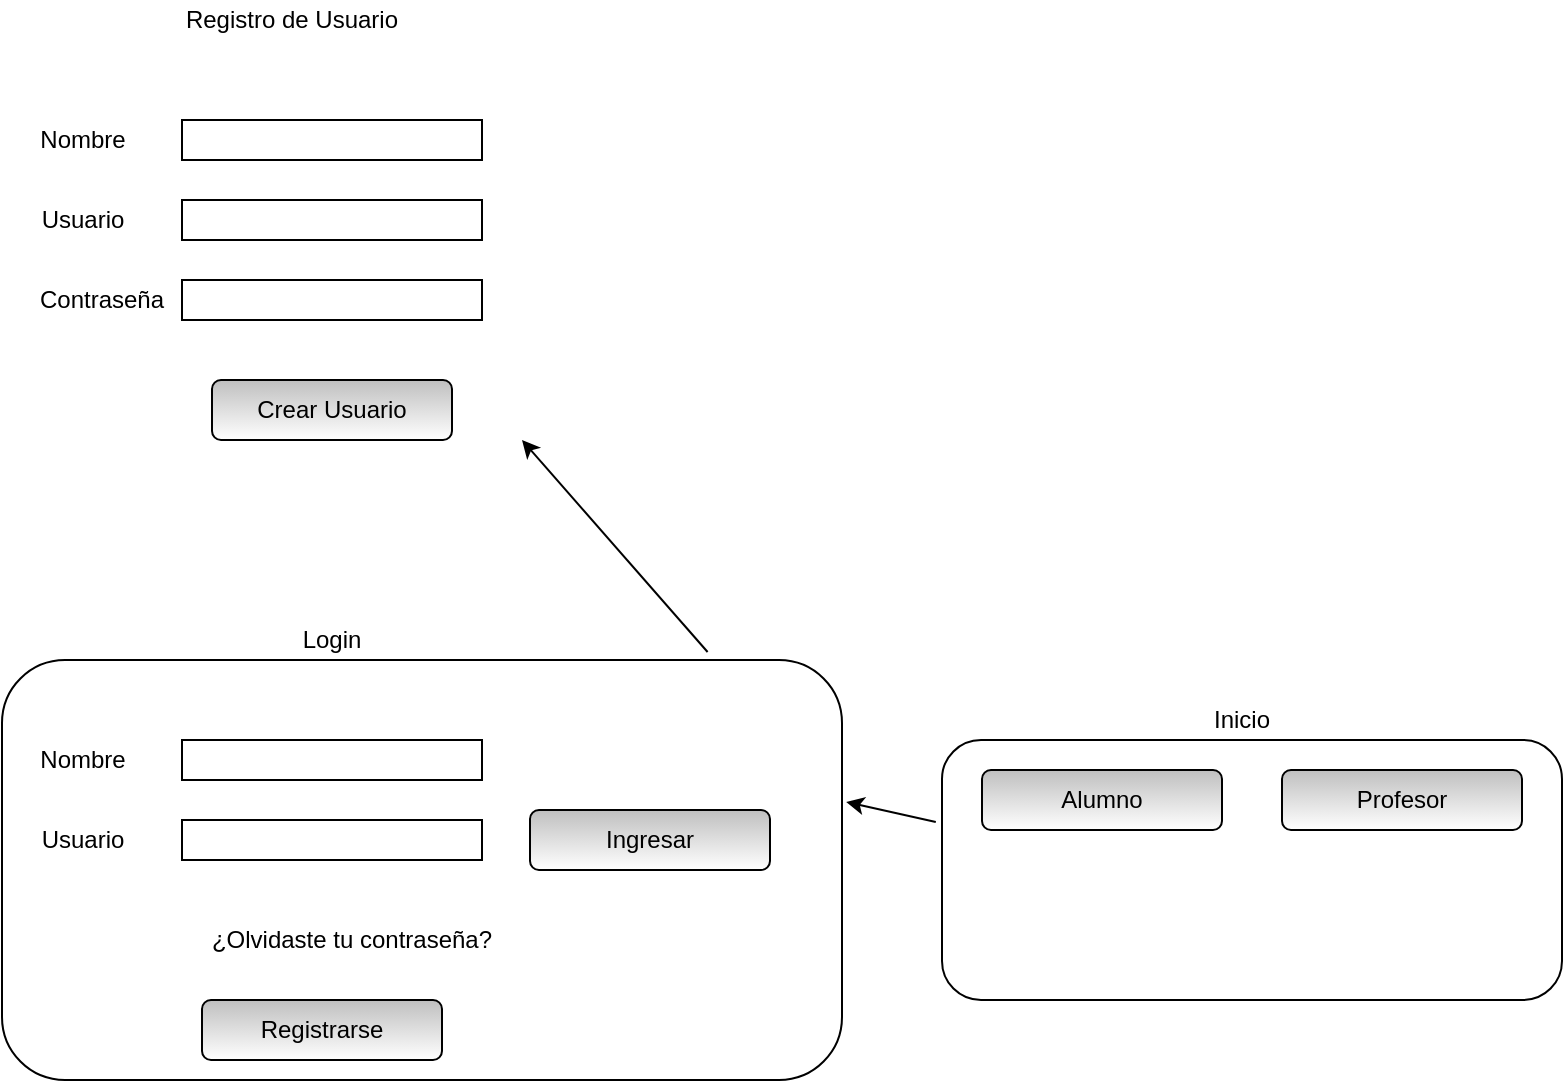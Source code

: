 <mxfile version="14.6.12" type="github" pages="8">
  <diagram id="YV1dHheQMbIW_KVCzwkJ" name="Registro Docente">
    <mxGraphModel dx="1422" dy="794" grid="1" gridSize="10" guides="1" tooltips="1" connect="1" arrows="1" fold="1" page="1" pageScale="1" pageWidth="827" pageHeight="1169" math="0" shadow="0">
      <root>
        <mxCell id="0" />
        <mxCell id="1" parent="0" />
        <mxCell id="twCbElmQc-uRQRmKz7tR-17" value="" style="rounded=1;whiteSpace=wrap;html=1;" vertex="1" parent="1">
          <mxGeometry x="500" y="380" width="310" height="130" as="geometry" />
        </mxCell>
        <mxCell id="twCbElmQc-uRQRmKz7tR-13" value="" style="rounded=1;whiteSpace=wrap;html=1;" vertex="1" parent="1">
          <mxGeometry x="30" y="340" width="420" height="210" as="geometry" />
        </mxCell>
        <mxCell id="ewFbGT-FpTYjorqZr8Pc-1" value="" style="verticalLabelPosition=bottom;verticalAlign=top;html=1;shape=mxgraph.basic.rect;fillColor2=none;strokeWidth=1;size=20;indent=5;" parent="1" vertex="1">
          <mxGeometry x="120" y="70" width="150" height="20" as="geometry" />
        </mxCell>
        <mxCell id="ewFbGT-FpTYjorqZr8Pc-2" value="Nombre" style="text;html=1;align=center;verticalAlign=middle;resizable=0;points=[];autosize=1;strokeColor=none;" parent="1" vertex="1">
          <mxGeometry x="40" y="70" width="60" height="20" as="geometry" />
        </mxCell>
        <mxCell id="ewFbGT-FpTYjorqZr8Pc-3" value="" style="verticalLabelPosition=bottom;verticalAlign=top;html=1;shape=mxgraph.basic.rect;fillColor2=none;strokeWidth=1;size=20;indent=5;" parent="1" vertex="1">
          <mxGeometry x="120" y="110" width="150" height="20" as="geometry" />
        </mxCell>
        <mxCell id="ewFbGT-FpTYjorqZr8Pc-4" value="Usuario" style="text;html=1;align=center;verticalAlign=middle;resizable=0;points=[];autosize=1;strokeColor=none;" parent="1" vertex="1">
          <mxGeometry x="40" y="110" width="60" height="20" as="geometry" />
        </mxCell>
        <mxCell id="ewFbGT-FpTYjorqZr8Pc-5" value="" style="verticalLabelPosition=bottom;verticalAlign=top;html=1;shape=mxgraph.basic.rect;fillColor2=none;strokeWidth=1;size=20;indent=5;" parent="1" vertex="1">
          <mxGeometry x="120" y="150" width="150" height="20" as="geometry" />
        </mxCell>
        <mxCell id="ewFbGT-FpTYjorqZr8Pc-6" value="Contraseña" style="text;html=1;strokeColor=none;fillColor=none;align=center;verticalAlign=middle;whiteSpace=wrap;rounded=0;" parent="1" vertex="1">
          <mxGeometry x="60" y="150" width="40" height="20" as="geometry" />
        </mxCell>
        <mxCell id="ewFbGT-FpTYjorqZr8Pc-8" value="Crear Usuario" style="rounded=1;whiteSpace=wrap;html=1;gradientColor=#ffffff;fillColor=#BFBFBF;" parent="1" vertex="1">
          <mxGeometry x="135" y="200" width="120" height="30" as="geometry" />
        </mxCell>
        <mxCell id="9tH2D3IvDzq1De1yopXQ-1" value="Registro de Usuario" style="text;html=1;strokeColor=none;fillColor=none;align=center;verticalAlign=middle;whiteSpace=wrap;rounded=0;" parent="1" vertex="1">
          <mxGeometry x="95" y="10" width="160" height="20" as="geometry" />
        </mxCell>
        <mxCell id="twCbElmQc-uRQRmKz7tR-4" value="Login" style="text;html=1;strokeColor=none;fillColor=none;align=center;verticalAlign=middle;whiteSpace=wrap;rounded=0;" vertex="1" parent="1">
          <mxGeometry x="175" y="320" width="40" height="20" as="geometry" />
        </mxCell>
        <mxCell id="twCbElmQc-uRQRmKz7tR-6" value="" style="verticalLabelPosition=bottom;verticalAlign=top;html=1;shape=mxgraph.basic.rect;fillColor2=none;strokeWidth=1;size=20;indent=5;" vertex="1" parent="1">
          <mxGeometry x="120" y="380" width="150" height="20" as="geometry" />
        </mxCell>
        <mxCell id="twCbElmQc-uRQRmKz7tR-7" value="Nombre" style="text;html=1;align=center;verticalAlign=middle;resizable=0;points=[];autosize=1;strokeColor=none;" vertex="1" parent="1">
          <mxGeometry x="40" y="380" width="60" height="20" as="geometry" />
        </mxCell>
        <mxCell id="twCbElmQc-uRQRmKz7tR-8" value="" style="verticalLabelPosition=bottom;verticalAlign=top;html=1;shape=mxgraph.basic.rect;fillColor2=none;strokeWidth=1;size=20;indent=5;" vertex="1" parent="1">
          <mxGeometry x="120" y="420" width="150" height="20" as="geometry" />
        </mxCell>
        <mxCell id="twCbElmQc-uRQRmKz7tR-9" value="Usuario" style="text;html=1;align=center;verticalAlign=middle;resizable=0;points=[];autosize=1;strokeColor=none;" vertex="1" parent="1">
          <mxGeometry x="40" y="420" width="60" height="20" as="geometry" />
        </mxCell>
        <mxCell id="twCbElmQc-uRQRmKz7tR-10" value="Ingresar" style="rounded=1;whiteSpace=wrap;html=1;gradientColor=#ffffff;fillColor=#BFBFBF;" vertex="1" parent="1">
          <mxGeometry x="294" y="415" width="120" height="30" as="geometry" />
        </mxCell>
        <mxCell id="twCbElmQc-uRQRmKz7tR-11" value="Registrarse" style="rounded=1;whiteSpace=wrap;html=1;gradientColor=#ffffff;fillColor=#BFBFBF;" vertex="1" parent="1">
          <mxGeometry x="130" y="510" width="120" height="30" as="geometry" />
        </mxCell>
        <mxCell id="twCbElmQc-uRQRmKz7tR-12" value="¿Olvidaste tu contraseña?" style="text;html=1;strokeColor=none;fillColor=none;align=center;verticalAlign=middle;whiteSpace=wrap;rounded=0;" vertex="1" parent="1">
          <mxGeometry x="130" y="470" width="150" height="20" as="geometry" />
        </mxCell>
        <mxCell id="twCbElmQc-uRQRmKz7tR-14" value="Inicio" style="text;html=1;strokeColor=none;fillColor=none;align=center;verticalAlign=middle;whiteSpace=wrap;rounded=0;" vertex="1" parent="1">
          <mxGeometry x="630" y="360" width="40" height="20" as="geometry" />
        </mxCell>
        <mxCell id="twCbElmQc-uRQRmKz7tR-15" value="Alumno" style="rounded=1;whiteSpace=wrap;html=1;gradientColor=#ffffff;fillColor=#BFBFBF;" vertex="1" parent="1">
          <mxGeometry x="520" y="395" width="120" height="30" as="geometry" />
        </mxCell>
        <mxCell id="twCbElmQc-uRQRmKz7tR-16" value="Profesor" style="rounded=1;whiteSpace=wrap;html=1;gradientColor=#ffffff;fillColor=#BFBFBF;" vertex="1" parent="1">
          <mxGeometry x="670" y="395" width="120" height="30" as="geometry" />
        </mxCell>
        <mxCell id="twCbElmQc-uRQRmKz7tR-18" value="" style="endArrow=classic;html=1;entryX=1.005;entryY=0.338;entryDx=0;entryDy=0;entryPerimeter=0;exitX=-0.01;exitY=0.315;exitDx=0;exitDy=0;exitPerimeter=0;" edge="1" parent="1" source="twCbElmQc-uRQRmKz7tR-17" target="twCbElmQc-uRQRmKz7tR-13">
          <mxGeometry width="50" height="50" relative="1" as="geometry">
            <mxPoint x="460" y="460" as="sourcePoint" />
            <mxPoint x="510" y="410" as="targetPoint" />
          </mxGeometry>
        </mxCell>
        <mxCell id="twCbElmQc-uRQRmKz7tR-19" value="" style="endArrow=classic;html=1;exitX=0.84;exitY=-0.019;exitDx=0;exitDy=0;exitPerimeter=0;" edge="1" parent="1" source="twCbElmQc-uRQRmKz7tR-13">
          <mxGeometry width="50" height="50" relative="1" as="geometry">
            <mxPoint x="360" y="330" as="sourcePoint" />
            <mxPoint x="290" y="230" as="targetPoint" />
          </mxGeometry>
        </mxCell>
      </root>
    </mxGraphModel>
  </diagram>
  <diagram id="m-CUgD-hjozo70Uh1sP4" name="Registro Alumno">
    <mxGraphModel dx="433" dy="402" grid="1" gridSize="10" guides="1" tooltips="1" connect="1" arrows="1" fold="1" page="1" pageScale="1" pageWidth="827" pageHeight="1169" math="0" shadow="0">
      <root>
        <mxCell id="Od82P2nvVVEPtzWRUM7q-0" />
        <mxCell id="Od82P2nvVVEPtzWRUM7q-1" parent="Od82P2nvVVEPtzWRUM7q-0" />
        <mxCell id="kD8qAAmjWUUe5dYk5nVf-0" value="" style="verticalLabelPosition=bottom;verticalAlign=top;html=1;shape=mxgraph.basic.rect;fillColor2=none;strokeWidth=1;size=20;indent=5;" parent="Od82P2nvVVEPtzWRUM7q-1" vertex="1">
          <mxGeometry x="120" y="40" width="150" height="20" as="geometry" />
        </mxCell>
        <mxCell id="kD8qAAmjWUUe5dYk5nVf-1" value="Nombre" style="text;html=1;align=center;verticalAlign=middle;resizable=0;points=[];autosize=1;strokeColor=none;" parent="Od82P2nvVVEPtzWRUM7q-1" vertex="1">
          <mxGeometry x="40" y="40" width="60" height="20" as="geometry" />
        </mxCell>
        <mxCell id="kD8qAAmjWUUe5dYk5nVf-2" value="" style="verticalLabelPosition=bottom;verticalAlign=top;html=1;shape=mxgraph.basic.rect;fillColor2=none;strokeWidth=1;size=20;indent=5;" parent="Od82P2nvVVEPtzWRUM7q-1" vertex="1">
          <mxGeometry x="120" y="80" width="150" height="20" as="geometry" />
        </mxCell>
        <mxCell id="kD8qAAmjWUUe5dYk5nVf-3" value="Usuario" style="text;html=1;align=center;verticalAlign=middle;resizable=0;points=[];autosize=1;strokeColor=none;" parent="Od82P2nvVVEPtzWRUM7q-1" vertex="1">
          <mxGeometry x="40" y="80" width="60" height="20" as="geometry" />
        </mxCell>
        <mxCell id="kD8qAAmjWUUe5dYk5nVf-4" value="" style="verticalLabelPosition=bottom;verticalAlign=top;html=1;shape=mxgraph.basic.rect;fillColor2=none;strokeWidth=1;size=20;indent=5;" parent="Od82P2nvVVEPtzWRUM7q-1" vertex="1">
          <mxGeometry x="120" y="120" width="150" height="20" as="geometry" />
        </mxCell>
        <mxCell id="kD8qAAmjWUUe5dYk5nVf-5" value="Contraseña" style="text;html=1;strokeColor=none;fillColor=none;align=center;verticalAlign=middle;whiteSpace=wrap;rounded=0;" parent="Od82P2nvVVEPtzWRUM7q-1" vertex="1">
          <mxGeometry x="60" y="120" width="40" height="20" as="geometry" />
        </mxCell>
        <mxCell id="kD8qAAmjWUUe5dYk5nVf-6" value="Crear Usuario" style="rounded=1;whiteSpace=wrap;html=1;gradientColor=#ffffff;fillColor=#BFBFBF;" parent="Od82P2nvVVEPtzWRUM7q-1" vertex="1">
          <mxGeometry x="130" y="260" width="120" height="30" as="geometry" />
        </mxCell>
        <mxCell id="1U7D5sSQxu5XLb_-FUQH-0" value="Seleccione Docente" style="swimlane;fontStyle=0;childLayout=stackLayout;horizontal=1;startSize=26;horizontalStack=0;resizeParent=1;resizeParentMax=0;resizeLast=0;collapsible=1;marginBottom=0;" parent="Od82P2nvVVEPtzWRUM7q-1" vertex="1">
          <mxGeometry x="120" y="150" width="140" height="78" as="geometry">
            <mxRectangle x="120" y="150" width="140" height="26" as="alternateBounds" />
          </mxGeometry>
        </mxCell>
        <mxCell id="1U7D5sSQxu5XLb_-FUQH-1" value="Docente_1" style="text;strokeColor=none;fillColor=none;align=left;verticalAlign=top;spacingLeft=4;spacingRight=4;overflow=hidden;rotatable=0;points=[[0,0.5],[1,0.5]];portConstraint=eastwest;" parent="1U7D5sSQxu5XLb_-FUQH-0" vertex="1">
          <mxGeometry y="26" width="140" height="26" as="geometry" />
        </mxCell>
        <mxCell id="1U7D5sSQxu5XLb_-FUQH-2" value="Docente_2" style="text;strokeColor=none;fillColor=none;align=left;verticalAlign=top;spacingLeft=4;spacingRight=4;overflow=hidden;rotatable=0;points=[[0,0.5],[1,0.5]];portConstraint=eastwest;" parent="1U7D5sSQxu5XLb_-FUQH-0" vertex="1">
          <mxGeometry y="52" width="140" height="26" as="geometry" />
        </mxCell>
        <mxCell id="eyEHDWy3Nl8EK4-6sjcZ-0" value="Registro de Usuario" style="text;html=1;strokeColor=none;fillColor=none;align=center;verticalAlign=middle;whiteSpace=wrap;rounded=0;" vertex="1" parent="Od82P2nvVVEPtzWRUM7q-1">
          <mxGeometry x="95" y="10" width="160" height="20" as="geometry" />
        </mxCell>
      </root>
    </mxGraphModel>
  </diagram>
  <diagram id="Cj4Yf2S5x4H9VyB0fq1e" name="Ingresar en la aplicación">
    <mxGraphModel dx="433" dy="402" grid="1" gridSize="10" guides="1" tooltips="1" connect="1" arrows="1" fold="1" page="1" pageScale="1" pageWidth="827" pageHeight="1169" math="0" shadow="0">
      <root>
        <mxCell id="EuSndRcAn0-1ZsPF0-Ai-0" />
        <mxCell id="EuSndRcAn0-1ZsPF0-Ai-1" parent="EuSndRcAn0-1ZsPF0-Ai-0" />
        <mxCell id="cLrDrodDBKRvs9lB35q8-0" value="" style="verticalLabelPosition=bottom;verticalAlign=top;html=1;shape=mxgraph.basic.rect;fillColor2=none;strokeWidth=1;size=20;indent=5;" parent="EuSndRcAn0-1ZsPF0-Ai-1" vertex="1">
          <mxGeometry x="100" y="50" width="150" height="20" as="geometry" />
        </mxCell>
        <mxCell id="cLrDrodDBKRvs9lB35q8-1" value="Usuario" style="text;html=1;align=center;verticalAlign=middle;resizable=0;points=[];autosize=1;strokeColor=none;" parent="EuSndRcAn0-1ZsPF0-Ai-1" vertex="1">
          <mxGeometry x="30" y="50" width="60" height="20" as="geometry" />
        </mxCell>
        <mxCell id="cLrDrodDBKRvs9lB35q8-2" value="" style="verticalLabelPosition=bottom;verticalAlign=top;html=1;shape=mxgraph.basic.rect;fillColor2=none;strokeWidth=1;size=20;indent=5;" parent="EuSndRcAn0-1ZsPF0-Ai-1" vertex="1">
          <mxGeometry x="100" y="90" width="150" height="20" as="geometry" />
        </mxCell>
        <mxCell id="cLrDrodDBKRvs9lB35q8-3" value="Contraseña" style="text;html=1;strokeColor=none;fillColor=none;align=center;verticalAlign=middle;whiteSpace=wrap;rounded=0;" parent="EuSndRcAn0-1ZsPF0-Ai-1" vertex="1">
          <mxGeometry x="40" y="90" width="40" height="20" as="geometry" />
        </mxCell>
        <mxCell id="cLrDrodDBKRvs9lB35q8-4" value="Crear Usuario" style="rounded=1;whiteSpace=wrap;html=1;gradientColor=#ffffff;fillColor=#BFBFBF;" parent="EuSndRcAn0-1ZsPF0-Ai-1" vertex="1">
          <mxGeometry x="115" y="130" width="120" height="30" as="geometry" />
        </mxCell>
        <mxCell id="fsz1M_mNe-D2oPDwwXoG-0" value="Login" style="text;html=1;strokeColor=none;fillColor=none;align=center;verticalAlign=middle;whiteSpace=wrap;rounded=0;" vertex="1" parent="EuSndRcAn0-1ZsPF0-Ai-1">
          <mxGeometry x="95" y="10" width="160" height="20" as="geometry" />
        </mxCell>
      </root>
    </mxGraphModel>
  </diagram>
  <diagram id="rMn7dtW7TJwoexM8sdgQ" name="Docente-Cambiar nivel">
    <mxGraphModel dx="433" dy="402" grid="1" gridSize="10" guides="1" tooltips="1" connect="1" arrows="1" fold="1" page="1" pageScale="1" pageWidth="827" pageHeight="1169" math="0" shadow="0">
      <root>
        <mxCell id="kVy9fr1I10_7O9rKxGLd-0" />
        <mxCell id="kVy9fr1I10_7O9rKxGLd-1" parent="kVy9fr1I10_7O9rKxGLd-0" />
        <mxCell id="C1Rp3mb0hRp-LGn97svT-6" value="Asignar nivel" style="rounded=1;whiteSpace=wrap;html=1;gradientColor=#ffffff;fillColor=#BFBFBF;" vertex="1" parent="kVy9fr1I10_7O9rKxGLd-1">
          <mxGeometry x="130" y="222" width="120" height="30" as="geometry" />
        </mxCell>
        <mxCell id="C1Rp3mb0hRp-LGn97svT-7" value="Seleccione Alumno" style="swimlane;fontStyle=0;childLayout=stackLayout;horizontal=1;startSize=26;horizontalStack=0;resizeParent=1;resizeParentMax=0;resizeLast=0;collapsible=1;marginBottom=0;" vertex="1" collapsed="1" parent="kVy9fr1I10_7O9rKxGLd-1">
          <mxGeometry x="120" y="70" width="140" height="26" as="geometry">
            <mxRectangle x="120" y="12" width="140" height="104" as="alternateBounds" />
          </mxGeometry>
        </mxCell>
        <mxCell id="C1Rp3mb0hRp-LGn97svT-8" value="Docente_1" style="text;strokeColor=none;fillColor=none;align=left;verticalAlign=top;spacingLeft=4;spacingRight=4;overflow=hidden;rotatable=0;points=[[0,0.5],[1,0.5]];portConstraint=eastwest;" vertex="1" parent="C1Rp3mb0hRp-LGn97svT-7">
          <mxGeometry y="26" width="140" height="26" as="geometry" />
        </mxCell>
        <mxCell id="C1Rp3mb0hRp-LGn97svT-9" value="Docente_2" style="text;strokeColor=none;fillColor=none;align=left;verticalAlign=top;spacingLeft=4;spacingRight=4;overflow=hidden;rotatable=0;points=[[0,0.5],[1,0.5]];portConstraint=eastwest;" vertex="1" parent="C1Rp3mb0hRp-LGn97svT-7">
          <mxGeometry y="52" width="140" height="26" as="geometry" />
        </mxCell>
        <mxCell id="C1Rp3mb0hRp-LGn97svT-13" value="Seleccione Docente" style="swimlane;fontStyle=0;childLayout=stackLayout;horizontal=1;startSize=26;horizontalStack=0;resizeParent=1;resizeParentMax=0;resizeLast=0;collapsible=1;marginBottom=0;" vertex="1" collapsed="1" parent="C1Rp3mb0hRp-LGn97svT-7">
          <mxGeometry y="78" width="140" height="26" as="geometry">
            <mxRectangle x="120" y="12" width="140" height="78" as="alternateBounds" />
          </mxGeometry>
        </mxCell>
        <mxCell id="C1Rp3mb0hRp-LGn97svT-14" value="Docente_1" style="text;strokeColor=none;fillColor=none;align=left;verticalAlign=top;spacingLeft=4;spacingRight=4;overflow=hidden;rotatable=0;points=[[0,0.5],[1,0.5]];portConstraint=eastwest;" vertex="1" parent="C1Rp3mb0hRp-LGn97svT-13">
          <mxGeometry y="26" width="140" height="26" as="geometry" />
        </mxCell>
        <mxCell id="C1Rp3mb0hRp-LGn97svT-15" value="Docente_2" style="text;strokeColor=none;fillColor=none;align=left;verticalAlign=top;spacingLeft=4;spacingRight=4;overflow=hidden;rotatable=0;points=[[0,0.5],[1,0.5]];portConstraint=eastwest;" vertex="1" parent="C1Rp3mb0hRp-LGn97svT-13">
          <mxGeometry y="52" width="140" height="26" as="geometry" />
        </mxCell>
        <mxCell id="C1Rp3mb0hRp-LGn97svT-10" value="Seleccione Nivel" style="swimlane;fontStyle=0;childLayout=stackLayout;horizontal=1;startSize=26;horizontalStack=0;resizeParent=1;resizeParentMax=0;resizeLast=0;collapsible=1;marginBottom=0;" vertex="1" parent="kVy9fr1I10_7O9rKxGLd-1">
          <mxGeometry x="120" y="118" width="140" height="104" as="geometry">
            <mxRectangle x="120" y="60" width="140" height="26" as="alternateBounds" />
          </mxGeometry>
        </mxCell>
        <mxCell id="C1Rp3mb0hRp-LGn97svT-11" value="Inicial" style="text;strokeColor=none;fillColor=none;align=left;verticalAlign=top;spacingLeft=4;spacingRight=4;overflow=hidden;rotatable=0;points=[[0,0.5],[1,0.5]];portConstraint=eastwest;" vertex="1" parent="C1Rp3mb0hRp-LGn97svT-10">
          <mxGeometry y="26" width="140" height="26" as="geometry" />
        </mxCell>
        <mxCell id="C1Rp3mb0hRp-LGn97svT-17" value="Intermedio" style="text;strokeColor=none;fillColor=none;align=left;verticalAlign=top;spacingLeft=4;spacingRight=4;overflow=hidden;rotatable=0;points=[[0,0.5],[1,0.5]];portConstraint=eastwest;" vertex="1" parent="C1Rp3mb0hRp-LGn97svT-10">
          <mxGeometry y="52" width="140" height="26" as="geometry" />
        </mxCell>
        <mxCell id="C1Rp3mb0hRp-LGn97svT-12" value="Avanzado" style="text;strokeColor=none;fillColor=none;align=left;verticalAlign=top;spacingLeft=4;spacingRight=4;overflow=hidden;rotatable=0;points=[[0,0.5],[1,0.5]];portConstraint=eastwest;" vertex="1" parent="C1Rp3mb0hRp-LGn97svT-10">
          <mxGeometry y="78" width="140" height="26" as="geometry" />
        </mxCell>
        <mxCell id="OB08e2t2LJzxi1CSdvcI-0" value="Asignación de Nivel" style="text;html=1;strokeColor=none;fillColor=none;align=center;verticalAlign=middle;whiteSpace=wrap;rounded=0;" vertex="1" parent="kVy9fr1I10_7O9rKxGLd-1">
          <mxGeometry x="100" y="16" width="160" height="20" as="geometry" />
        </mxCell>
      </root>
    </mxGraphModel>
  </diagram>
  <diagram id="CwtMwUGzaxqfdNprVVx4" name="Docente - Plantear ejercicio">
    <mxGraphModel dx="433" dy="402" grid="1" gridSize="10" guides="1" tooltips="1" connect="1" arrows="1" fold="1" page="1" pageScale="1" pageWidth="827" pageHeight="1169" math="0" shadow="0">
      <root>
        <mxCell id="hvWGNn6JhtvXVJFDvp_F-0" />
        <mxCell id="hvWGNn6JhtvXVJFDvp_F-1" parent="hvWGNn6JhtvXVJFDvp_F-0" />
        <mxCell id="pjn18SVBjNZqv63dJpv4-0" value="Planteo De Ejercicio" style="text;html=1;strokeColor=none;fillColor=none;align=center;verticalAlign=middle;whiteSpace=wrap;rounded=0;" vertex="1" parent="hvWGNn6JhtvXVJFDvp_F-1">
          <mxGeometry x="80" y="10" width="160" height="20" as="geometry" />
        </mxCell>
        <mxCell id="a5O2B0jfO8iwQIBGJIAG-0" value="Seleccione Nivel" style="swimlane;fontStyle=0;childLayout=stackLayout;horizontal=1;startSize=26;horizontalStack=0;resizeParent=1;resizeParentMax=0;resizeLast=0;collapsible=1;marginBottom=0;" vertex="1" collapsed="1" parent="hvWGNn6JhtvXVJFDvp_F-1">
          <mxGeometry x="80" y="40" width="140" height="26" as="geometry">
            <mxRectangle x="80" y="40" width="140" height="104" as="alternateBounds" />
          </mxGeometry>
        </mxCell>
        <mxCell id="a5O2B0jfO8iwQIBGJIAG-1" value="Inicial" style="text;strokeColor=none;fillColor=none;align=left;verticalAlign=top;spacingLeft=4;spacingRight=4;overflow=hidden;rotatable=0;points=[[0,0.5],[1,0.5]];portConstraint=eastwest;" vertex="1" parent="a5O2B0jfO8iwQIBGJIAG-0">
          <mxGeometry y="26" width="140" height="26" as="geometry" />
        </mxCell>
        <mxCell id="a5O2B0jfO8iwQIBGJIAG-2" value="Intermedio" style="text;strokeColor=none;fillColor=none;align=left;verticalAlign=top;spacingLeft=4;spacingRight=4;overflow=hidden;rotatable=0;points=[[0,0.5],[1,0.5]];portConstraint=eastwest;" vertex="1" parent="a5O2B0jfO8iwQIBGJIAG-0">
          <mxGeometry y="52" width="140" height="26" as="geometry" />
        </mxCell>
        <mxCell id="a5O2B0jfO8iwQIBGJIAG-3" value="Avanzado" style="text;strokeColor=none;fillColor=none;align=left;verticalAlign=top;spacingLeft=4;spacingRight=4;overflow=hidden;rotatable=0;points=[[0,0.5],[1,0.5]];portConstraint=eastwest;" vertex="1" parent="a5O2B0jfO8iwQIBGJIAG-0">
          <mxGeometry y="78" width="140" height="26" as="geometry" />
        </mxCell>
        <mxCell id="FNImuId7D8zCKENQqeY0-0" value="" style="verticalLabelPosition=bottom;verticalAlign=top;html=1;shape=mxgraph.basic.rect;fillColor2=none;strokeWidth=1;size=20;indent=5;" vertex="1" parent="hvWGNn6JhtvXVJFDvp_F-1">
          <mxGeometry x="80" y="90" width="150" height="20" as="geometry" />
        </mxCell>
        <mxCell id="FNImuId7D8zCKENQqeY0-1" value="Título" style="text;html=1;align=center;verticalAlign=middle;resizable=0;points=[];autosize=1;strokeColor=none;" vertex="1" parent="hvWGNn6JhtvXVJFDvp_F-1">
          <mxGeometry x="15" y="90" width="50" height="20" as="geometry" />
        </mxCell>
        <mxCell id="FNImuId7D8zCKENQqeY0-2" value="" style="verticalLabelPosition=bottom;verticalAlign=top;html=1;shape=mxgraph.basic.rect;fillColor2=none;strokeWidth=1;size=20;indent=5;" vertex="1" parent="hvWGNn6JhtvXVJFDvp_F-1">
          <mxGeometry x="80" y="130" width="150" height="20" as="geometry" />
        </mxCell>
        <mxCell id="FNImuId7D8zCKENQqeY0-3" value="Descripción" style="text;html=1;strokeColor=none;fillColor=none;align=center;verticalAlign=middle;whiteSpace=wrap;rounded=0;" vertex="1" parent="hvWGNn6JhtvXVJFDvp_F-1">
          <mxGeometry x="20" y="130" width="40" height="20" as="geometry" />
        </mxCell>
        <mxCell id="FNImuId7D8zCKENQqeY0-4" value="Plantear Ejercicio" style="rounded=1;whiteSpace=wrap;html=1;gradientColor=#ffffff;fillColor=#BFBFBF;" vertex="1" parent="hvWGNn6JhtvXVJFDvp_F-1">
          <mxGeometry x="95" y="240" width="120" height="30" as="geometry" />
        </mxCell>
        <mxCell id="FNImuId7D8zCKENQqeY0-5" value="Seleccione Imagen" style="rounded=1;whiteSpace=wrap;html=1;gradientColor=#ffffff;fillColor=#BFBFBF;" vertex="1" parent="hvWGNn6JhtvXVJFDvp_F-1">
          <mxGeometry x="90" y="180" width="120" height="10" as="geometry" />
        </mxCell>
      </root>
    </mxGraphModel>
  </diagram>
  <diagram id="VsoB4TMT3x7uEVGl5K6S" name="Docente - Devolución">
    <mxGraphModel dx="433" dy="402" grid="1" gridSize="10" guides="1" tooltips="1" connect="1" arrows="1" fold="1" page="1" pageScale="1" pageWidth="827" pageHeight="1169" math="0" shadow="0">
      <root>
        <mxCell id="pka8-OGBTbCMjG7y0PYh-0" />
        <mxCell id="pka8-OGBTbCMjG7y0PYh-1" parent="pka8-OGBTbCMjG7y0PYh-0" />
        <mxCell id="8rRVyMddMR6ZJXZrTLGF-0" value="Devolución de tarea" style="text;html=1;strokeColor=none;fillColor=none;align=center;verticalAlign=middle;whiteSpace=wrap;rounded=0;" vertex="1" parent="pka8-OGBTbCMjG7y0PYh-1">
          <mxGeometry x="30" y="10" width="160" height="20" as="geometry" />
        </mxCell>
        <mxCell id="8rRVyMddMR6ZJXZrTLGF-1" value="Realizar Devolución" style="rounded=1;whiteSpace=wrap;html=1;gradientColor=#ffffff;fillColor=#BFBFBF;" vertex="1" parent="pka8-OGBTbCMjG7y0PYh-1">
          <mxGeometry x="60" y="180" width="120" height="30" as="geometry" />
        </mxCell>
        <mxCell id="8rRVyMddMR6ZJXZrTLGF-2" value="Descargar audio" style="rounded=1;whiteSpace=wrap;html=1;gradientColor=#ffffff;fillColor=#BFBFBF;" vertex="1" parent="pka8-OGBTbCMjG7y0PYh-1">
          <mxGeometry x="60" y="70" width="120" height="10" as="geometry" />
        </mxCell>
        <mxCell id="4BExnN6tsbFS9lkxiqWq-0" value="" style="verticalLabelPosition=bottom;verticalAlign=top;html=1;shape=mxgraph.basic.rect;fillColor2=none;strokeWidth=1;size=20;indent=5;" vertex="1" parent="pka8-OGBTbCMjG7y0PYh-1">
          <mxGeometry x="60" y="90" width="265" height="60" as="geometry" />
        </mxCell>
        <mxCell id="ogC2IZm8WoL4ci-ENkAs-0" value="Descripción" style="text;html=1;strokeColor=none;fillColor=none;align=center;verticalAlign=middle;whiteSpace=wrap;rounded=0;" vertex="1" parent="pka8-OGBTbCMjG7y0PYh-1">
          <mxGeometry x="80" y="100" width="40" height="20" as="geometry" />
        </mxCell>
        <mxCell id="ogC2IZm8WoL4ci-ENkAs-1" value="" style="verticalLabelPosition=bottom;verticalAlign=top;html=1;shape=mxgraph.basic.rect;fillColor2=none;strokeWidth=1;size=20;indent=5;" vertex="1" parent="pka8-OGBTbCMjG7y0PYh-1">
          <mxGeometry x="60" y="40" width="90" height="20" as="geometry" />
        </mxCell>
        <mxCell id="ogC2IZm8WoL4ci-ENkAs-2" value="Alumno" style="text;html=1;strokeColor=none;fillColor=none;align=center;verticalAlign=middle;whiteSpace=wrap;rounded=0;" vertex="1" parent="pka8-OGBTbCMjG7y0PYh-1">
          <mxGeometry x="70" y="40" width="40" height="20" as="geometry" />
        </mxCell>
      </root>
    </mxGraphModel>
  </diagram>
  <diagram id="pK1WlDyspNclxBzhaRzA" name="Alumno - Vista de ejercicio">
    <mxGraphModel dx="433" dy="402" grid="1" gridSize="10" guides="1" tooltips="1" connect="1" arrows="1" fold="1" page="1" pageScale="1" pageWidth="827" pageHeight="1169" math="0" shadow="0">
      <root>
        <mxCell id="sCRIkOSvbuA3ZqBWUPci-0" />
        <mxCell id="sCRIkOSvbuA3ZqBWUPci-1" parent="sCRIkOSvbuA3ZqBWUPci-0" />
        <mxCell id="S9-Smb9hhWzSk6xbp9n2-0" value="" style="verticalLabelPosition=bottom;verticalAlign=top;html=1;shape=mxgraph.basic.rect;fillColor2=none;strokeWidth=1;size=20;indent=0;" vertex="1" parent="sCRIkOSvbuA3ZqBWUPci-1">
          <mxGeometry x="87.5" y="90" width="150" height="20" as="geometry" />
        </mxCell>
        <mxCell id="S9-Smb9hhWzSk6xbp9n2-1" value="Título" style="text;html=1;align=center;verticalAlign=middle;resizable=0;points=[];autosize=1;strokeColor=none;" vertex="1" parent="sCRIkOSvbuA3ZqBWUPci-1">
          <mxGeometry x="190" y="90" width="50" height="20" as="geometry" />
        </mxCell>
        <mxCell id="S9-Smb9hhWzSk6xbp9n2-2" value="" style="verticalLabelPosition=bottom;verticalAlign=top;html=1;shape=mxgraph.basic.rect;fillColor2=none;strokeWidth=1;size=20;indent=5;" vertex="1" parent="sCRIkOSvbuA3ZqBWUPci-1">
          <mxGeometry x="87.5" y="130" width="265" height="60" as="geometry" />
        </mxCell>
        <mxCell id="S9-Smb9hhWzSk6xbp9n2-3" value="Descripción" style="text;html=1;strokeColor=none;fillColor=none;align=center;verticalAlign=middle;whiteSpace=wrap;rounded=0;" vertex="1" parent="sCRIkOSvbuA3ZqBWUPci-1">
          <mxGeometry x="130" y="130" width="40" height="20" as="geometry" />
        </mxCell>
        <mxCell id="Y1TQTIyY-RRtgGS85sBR-0" value="Vista de ejercicio" style="text;html=1;strokeColor=none;fillColor=none;align=center;verticalAlign=middle;whiteSpace=wrap;rounded=0;" vertex="1" parent="sCRIkOSvbuA3ZqBWUPci-1">
          <mxGeometry x="60" y="30" width="160" height="20" as="geometry" />
        </mxCell>
        <mxCell id="Y1TQTIyY-RRtgGS85sBR-3" value="" style="verticalLabelPosition=bottom;verticalAlign=top;html=1;shape=mxgraph.basic.patternFillRect;fillStyle=diag;step=5;fillStrokeWidth=0.2;fillStrokeColor=#dddddd;" vertex="1" parent="sCRIkOSvbuA3ZqBWUPci-1">
          <mxGeometry x="87.5" y="210" width="320" height="160" as="geometry" />
        </mxCell>
        <mxCell id="Y1TQTIyY-RRtgGS85sBR-4" value="&lt;font style=&quot;font-size: 20px&quot;&gt;Imagen&lt;/font&gt;" style="text;html=1;strokeColor=none;fillColor=none;align=center;verticalAlign=middle;whiteSpace=wrap;rounded=0;strokeWidth=3;" vertex="1" parent="sCRIkOSvbuA3ZqBWUPci-1">
          <mxGeometry x="162.5" y="250" width="170" height="70" as="geometry" />
        </mxCell>
        <mxCell id="c5PxF1PEGADR1KN2rlIE-0" value="Realizar Entrega" style="rounded=1;whiteSpace=wrap;html=1;gradientColor=#ffffff;fillColor=#BFBFBF;" vertex="1" parent="sCRIkOSvbuA3ZqBWUPci-1">
          <mxGeometry x="90" y="390" width="120" height="30" as="geometry" />
        </mxCell>
      </root>
    </mxGraphModel>
  </diagram>
  <diagram id="27MJMoymgUbrCDMd0FUF" name="Alumno - Realizar entrega">
    <mxGraphModel dx="1248" dy="634" grid="1" gridSize="10" guides="1" tooltips="1" connect="1" arrows="1" fold="1" page="1" pageScale="1" pageWidth="827" pageHeight="1169" math="0" shadow="0">
      <root>
        <mxCell id="Dbs0Qyd-AIigb-Lp9BqA-0" />
        <mxCell id="Dbs0Qyd-AIigb-Lp9BqA-1" parent="Dbs0Qyd-AIigb-Lp9BqA-0" />
        <mxCell id="CVEqzF4-V2GD8bBz7gW_-0" value="Entrega de tarea" style="text;html=1;strokeColor=none;fillColor=none;align=center;verticalAlign=middle;whiteSpace=wrap;rounded=0;" vertex="1" parent="Dbs0Qyd-AIigb-Lp9BqA-1">
          <mxGeometry x="30" y="10" width="160" height="20" as="geometry" />
        </mxCell>
        <mxCell id="6Ad4jbFgyRJo43peItSC-0" value="Realizar Entrega" style="rounded=1;whiteSpace=wrap;html=1;gradientColor=#ffffff;fillColor=#BFBFBF;" vertex="1" parent="Dbs0Qyd-AIigb-Lp9BqA-1">
          <mxGeometry x="60" y="100" width="120" height="30" as="geometry" />
        </mxCell>
        <mxCell id="6Ad4jbFgyRJo43peItSC-1" value="Seleccione audio" style="rounded=1;whiteSpace=wrap;html=1;gradientColor=#ffffff;fillColor=#BFBFBF;" vertex="1" parent="Dbs0Qyd-AIigb-Lp9BqA-1">
          <mxGeometry x="60" y="50" width="120" height="10" as="geometry" />
        </mxCell>
      </root>
    </mxGraphModel>
  </diagram>
</mxfile>
